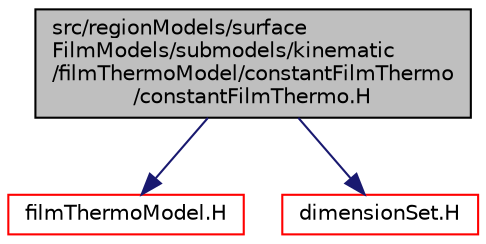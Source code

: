 digraph "src/regionModels/surfaceFilmModels/submodels/kinematic/filmThermoModel/constantFilmThermo/constantFilmThermo.H"
{
  bgcolor="transparent";
  edge [fontname="Helvetica",fontsize="10",labelfontname="Helvetica",labelfontsize="10"];
  node [fontname="Helvetica",fontsize="10",shape=record];
  Node0 [label="src/regionModels/surface\lFilmModels/submodels/kinematic\l/filmThermoModel/constantFilmThermo\l/constantFilmThermo.H",height=0.2,width=0.4,color="black", fillcolor="grey75", style="filled", fontcolor="black"];
  Node0 -> Node1 [color="midnightblue",fontsize="10",style="solid",fontname="Helvetica"];
  Node1 [label="filmThermoModel.H",height=0.2,width=0.4,color="red",URL="$a14249.html"];
  Node0 -> Node111 [color="midnightblue",fontsize="10",style="solid",fontname="Helvetica"];
  Node111 [label="dimensionSet.H",height=0.2,width=0.4,color="red",URL="$a10100.html"];
}
